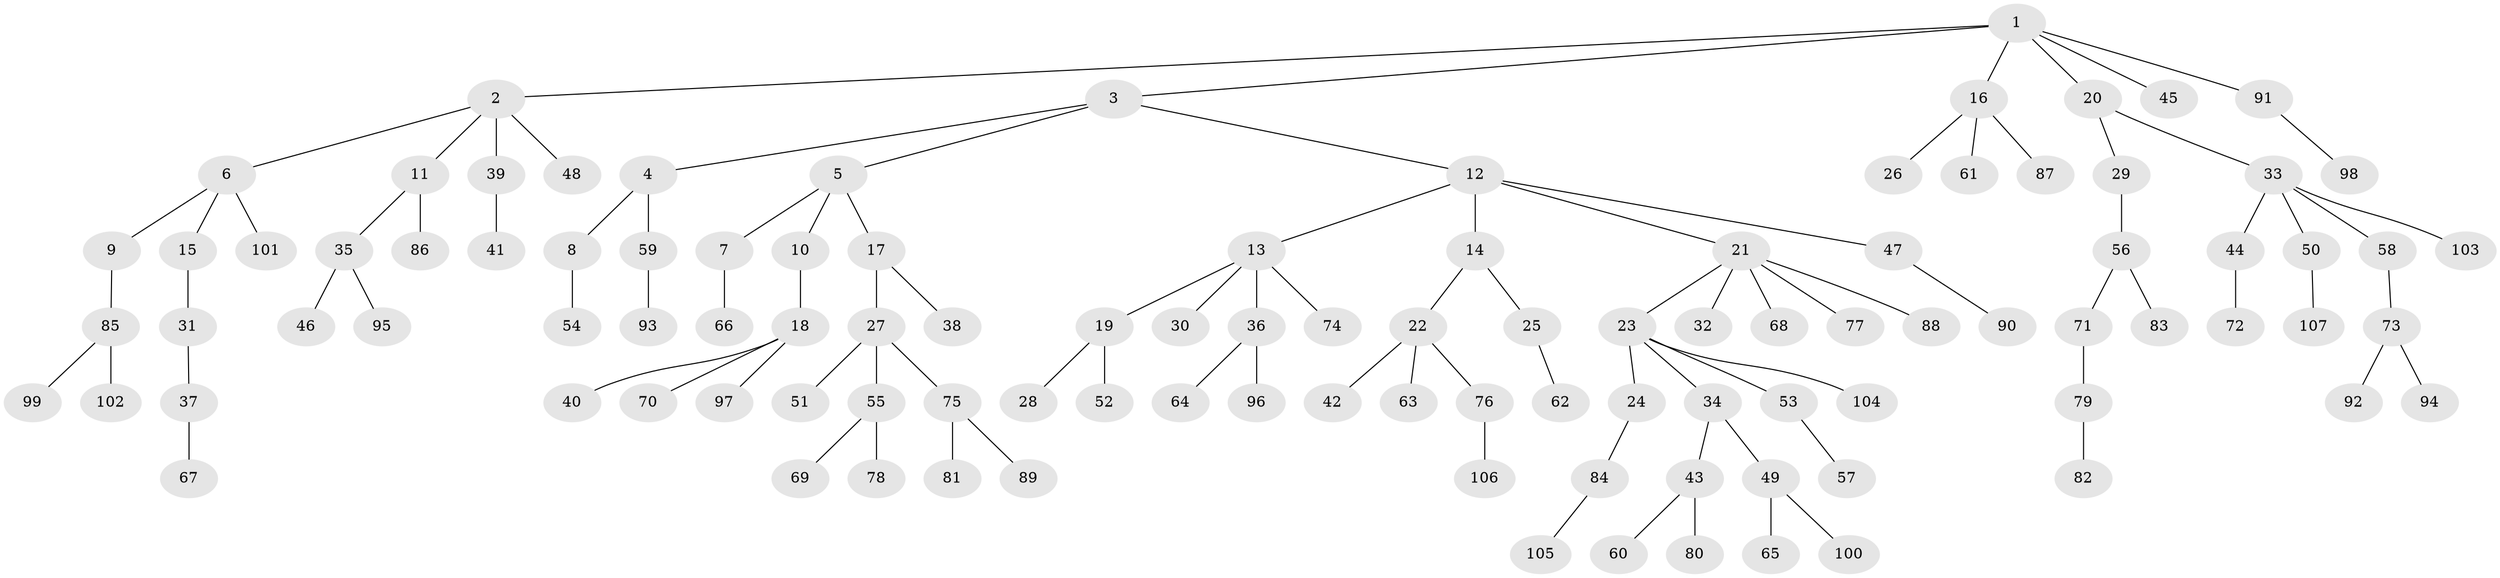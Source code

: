 // Generated by graph-tools (version 1.1) at 2025/15/03/09/25 04:15:21]
// undirected, 107 vertices, 106 edges
graph export_dot {
graph [start="1"]
  node [color=gray90,style=filled];
  1;
  2;
  3;
  4;
  5;
  6;
  7;
  8;
  9;
  10;
  11;
  12;
  13;
  14;
  15;
  16;
  17;
  18;
  19;
  20;
  21;
  22;
  23;
  24;
  25;
  26;
  27;
  28;
  29;
  30;
  31;
  32;
  33;
  34;
  35;
  36;
  37;
  38;
  39;
  40;
  41;
  42;
  43;
  44;
  45;
  46;
  47;
  48;
  49;
  50;
  51;
  52;
  53;
  54;
  55;
  56;
  57;
  58;
  59;
  60;
  61;
  62;
  63;
  64;
  65;
  66;
  67;
  68;
  69;
  70;
  71;
  72;
  73;
  74;
  75;
  76;
  77;
  78;
  79;
  80;
  81;
  82;
  83;
  84;
  85;
  86;
  87;
  88;
  89;
  90;
  91;
  92;
  93;
  94;
  95;
  96;
  97;
  98;
  99;
  100;
  101;
  102;
  103;
  104;
  105;
  106;
  107;
  1 -- 2;
  1 -- 3;
  1 -- 16;
  1 -- 20;
  1 -- 45;
  1 -- 91;
  2 -- 6;
  2 -- 11;
  2 -- 39;
  2 -- 48;
  3 -- 4;
  3 -- 5;
  3 -- 12;
  4 -- 8;
  4 -- 59;
  5 -- 7;
  5 -- 10;
  5 -- 17;
  6 -- 9;
  6 -- 15;
  6 -- 101;
  7 -- 66;
  8 -- 54;
  9 -- 85;
  10 -- 18;
  11 -- 35;
  11 -- 86;
  12 -- 13;
  12 -- 14;
  12 -- 21;
  12 -- 47;
  13 -- 19;
  13 -- 30;
  13 -- 36;
  13 -- 74;
  14 -- 22;
  14 -- 25;
  15 -- 31;
  16 -- 26;
  16 -- 61;
  16 -- 87;
  17 -- 27;
  17 -- 38;
  18 -- 40;
  18 -- 70;
  18 -- 97;
  19 -- 28;
  19 -- 52;
  20 -- 29;
  20 -- 33;
  21 -- 23;
  21 -- 32;
  21 -- 68;
  21 -- 77;
  21 -- 88;
  22 -- 42;
  22 -- 63;
  22 -- 76;
  23 -- 24;
  23 -- 34;
  23 -- 53;
  23 -- 104;
  24 -- 84;
  25 -- 62;
  27 -- 51;
  27 -- 55;
  27 -- 75;
  29 -- 56;
  31 -- 37;
  33 -- 44;
  33 -- 50;
  33 -- 58;
  33 -- 103;
  34 -- 43;
  34 -- 49;
  35 -- 46;
  35 -- 95;
  36 -- 64;
  36 -- 96;
  37 -- 67;
  39 -- 41;
  43 -- 60;
  43 -- 80;
  44 -- 72;
  47 -- 90;
  49 -- 65;
  49 -- 100;
  50 -- 107;
  53 -- 57;
  55 -- 69;
  55 -- 78;
  56 -- 71;
  56 -- 83;
  58 -- 73;
  59 -- 93;
  71 -- 79;
  73 -- 92;
  73 -- 94;
  75 -- 81;
  75 -- 89;
  76 -- 106;
  79 -- 82;
  84 -- 105;
  85 -- 99;
  85 -- 102;
  91 -- 98;
}
